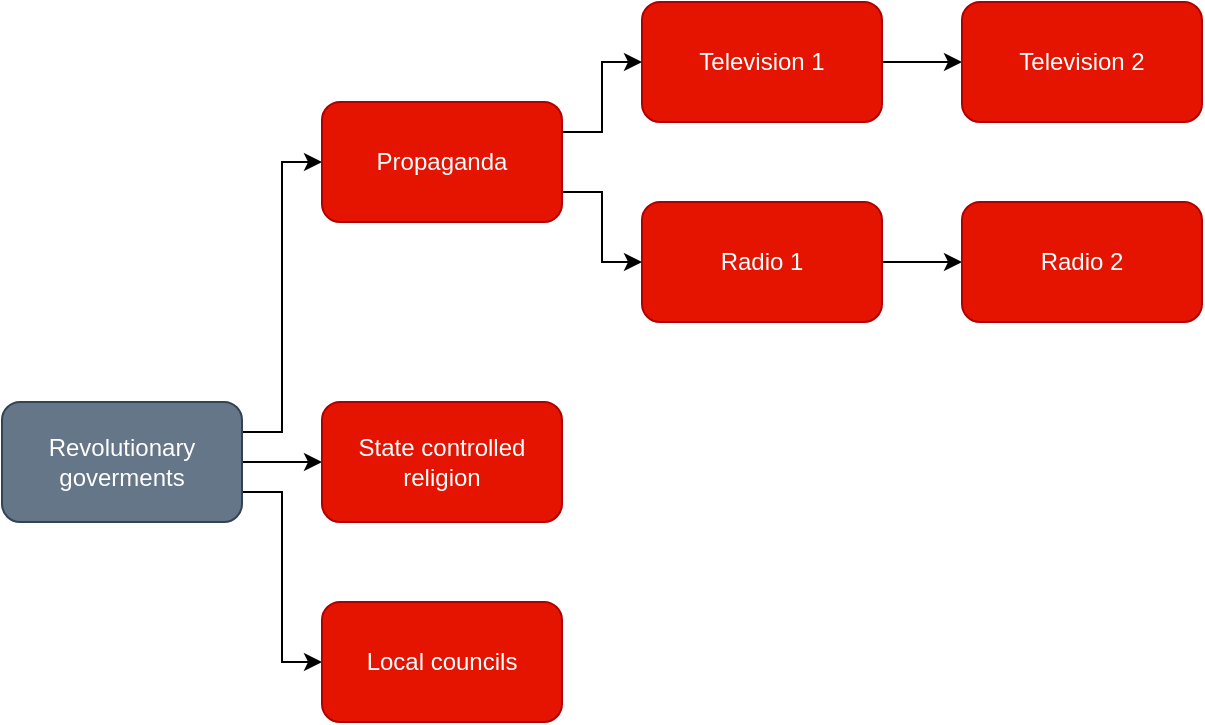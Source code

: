 <mxfile version="12.9.11" type="device"><diagram id="jQyA78aSKFOnkjAGsrk1" name="Page-1"><mxGraphModel dx="1422" dy="749" grid="1" gridSize="10" guides="1" tooltips="1" connect="1" arrows="1" fold="1" page="1" pageScale="1" pageWidth="850" pageHeight="1100" math="0" shadow="0"><root><mxCell id="0"/><mxCell id="1" parent="0"/><mxCell id="1eeH0KIse3XK2PQU6vec-13" style="edgeStyle=orthogonalEdgeStyle;rounded=0;orthogonalLoop=1;jettySize=auto;html=1;exitX=1;exitY=0.25;exitDx=0;exitDy=0;entryX=0;entryY=0.5;entryDx=0;entryDy=0;" edge="1" parent="1" source="1eeH0KIse3XK2PQU6vec-2" target="1eeH0KIse3XK2PQU6vec-8"><mxGeometry relative="1" as="geometry"/></mxCell><mxCell id="1eeH0KIse3XK2PQU6vec-14" style="edgeStyle=orthogonalEdgeStyle;rounded=0;orthogonalLoop=1;jettySize=auto;html=1;exitX=1;exitY=0.5;exitDx=0;exitDy=0;entryX=0;entryY=0.5;entryDx=0;entryDy=0;" edge="1" parent="1" source="1eeH0KIse3XK2PQU6vec-2" target="1eeH0KIse3XK2PQU6vec-9"><mxGeometry relative="1" as="geometry"/></mxCell><mxCell id="1eeH0KIse3XK2PQU6vec-15" style="edgeStyle=orthogonalEdgeStyle;rounded=0;orthogonalLoop=1;jettySize=auto;html=1;exitX=1;exitY=0.75;exitDx=0;exitDy=0;entryX=0;entryY=0.5;entryDx=0;entryDy=0;" edge="1" parent="1" source="1eeH0KIse3XK2PQU6vec-2" target="1eeH0KIse3XK2PQU6vec-12"><mxGeometry relative="1" as="geometry"/></mxCell><mxCell id="1eeH0KIse3XK2PQU6vec-2" value="Revolutionary goverments" style="rounded=1;whiteSpace=wrap;html=1;fillColor=#647687;strokeColor=#314354;fontColor=#ffffff;" vertex="1" parent="1"><mxGeometry x="80" y="420" width="120" height="60" as="geometry"/></mxCell><mxCell id="1eeH0KIse3XK2PQU6vec-20" style="edgeStyle=orthogonalEdgeStyle;rounded=0;orthogonalLoop=1;jettySize=auto;html=1;exitX=1;exitY=0.5;exitDx=0;exitDy=0;entryX=0;entryY=0.5;entryDx=0;entryDy=0;" edge="1" parent="1" source="1eeH0KIse3XK2PQU6vec-4" target="1eeH0KIse3XK2PQU6vec-5"><mxGeometry relative="1" as="geometry"/></mxCell><mxCell id="1eeH0KIse3XK2PQU6vec-4" value="Radio 1" style="rounded=1;whiteSpace=wrap;html=1;fillColor=#e51400;strokeColor=#B20000;fontColor=#ffffff;" vertex="1" parent="1"><mxGeometry x="400" y="320" width="120" height="60" as="geometry"/></mxCell><mxCell id="1eeH0KIse3XK2PQU6vec-5" value="Radio 2" style="rounded=1;whiteSpace=wrap;html=1;fillColor=#e51400;strokeColor=#B20000;fontColor=#ffffff;" vertex="1" parent="1"><mxGeometry x="560" y="320" width="120" height="60" as="geometry"/></mxCell><mxCell id="1eeH0KIse3XK2PQU6vec-19" style="edgeStyle=orthogonalEdgeStyle;rounded=0;orthogonalLoop=1;jettySize=auto;html=1;exitX=1;exitY=0.5;exitDx=0;exitDy=0;entryX=0;entryY=0.5;entryDx=0;entryDy=0;" edge="1" parent="1" source="1eeH0KIse3XK2PQU6vec-6" target="1eeH0KIse3XK2PQU6vec-7"><mxGeometry relative="1" as="geometry"/></mxCell><mxCell id="1eeH0KIse3XK2PQU6vec-6" value="Television 1" style="rounded=1;whiteSpace=wrap;html=1;fillColor=#e51400;strokeColor=#B20000;fontColor=#ffffff;" vertex="1" parent="1"><mxGeometry x="400" y="220" width="120" height="60" as="geometry"/></mxCell><mxCell id="1eeH0KIse3XK2PQU6vec-7" value="Television 2" style="rounded=1;whiteSpace=wrap;html=1;fillColor=#e51400;strokeColor=#B20000;fontColor=#ffffff;" vertex="1" parent="1"><mxGeometry x="560" y="220" width="120" height="60" as="geometry"/></mxCell><mxCell id="1eeH0KIse3XK2PQU6vec-17" style="edgeStyle=orthogonalEdgeStyle;rounded=0;orthogonalLoop=1;jettySize=auto;html=1;exitX=1;exitY=0.75;exitDx=0;exitDy=0;entryX=0;entryY=0.5;entryDx=0;entryDy=0;" edge="1" parent="1" source="1eeH0KIse3XK2PQU6vec-8" target="1eeH0KIse3XK2PQU6vec-4"><mxGeometry relative="1" as="geometry"/></mxCell><mxCell id="1eeH0KIse3XK2PQU6vec-18" style="edgeStyle=orthogonalEdgeStyle;rounded=0;orthogonalLoop=1;jettySize=auto;html=1;exitX=1;exitY=0.25;exitDx=0;exitDy=0;entryX=0;entryY=0.5;entryDx=0;entryDy=0;" edge="1" parent="1" source="1eeH0KIse3XK2PQU6vec-8" target="1eeH0KIse3XK2PQU6vec-6"><mxGeometry relative="1" as="geometry"/></mxCell><mxCell id="1eeH0KIse3XK2PQU6vec-8" value="Propaganda" style="rounded=1;whiteSpace=wrap;html=1;fillColor=#e51400;strokeColor=#B20000;fontColor=#ffffff;" vertex="1" parent="1"><mxGeometry x="240" y="270" width="120" height="60" as="geometry"/></mxCell><mxCell id="1eeH0KIse3XK2PQU6vec-9" value="State controlled religion" style="rounded=1;whiteSpace=wrap;html=1;fillColor=#e51400;strokeColor=#B20000;fontColor=#ffffff;" vertex="1" parent="1"><mxGeometry x="240" y="420" width="120" height="60" as="geometry"/></mxCell><mxCell id="1eeH0KIse3XK2PQU6vec-12" value="Local councils" style="rounded=1;whiteSpace=wrap;html=1;fillColor=#e51400;strokeColor=#B20000;fontColor=#ffffff;" vertex="1" parent="1"><mxGeometry x="240" y="520" width="120" height="60" as="geometry"/></mxCell></root></mxGraphModel></diagram></mxfile>